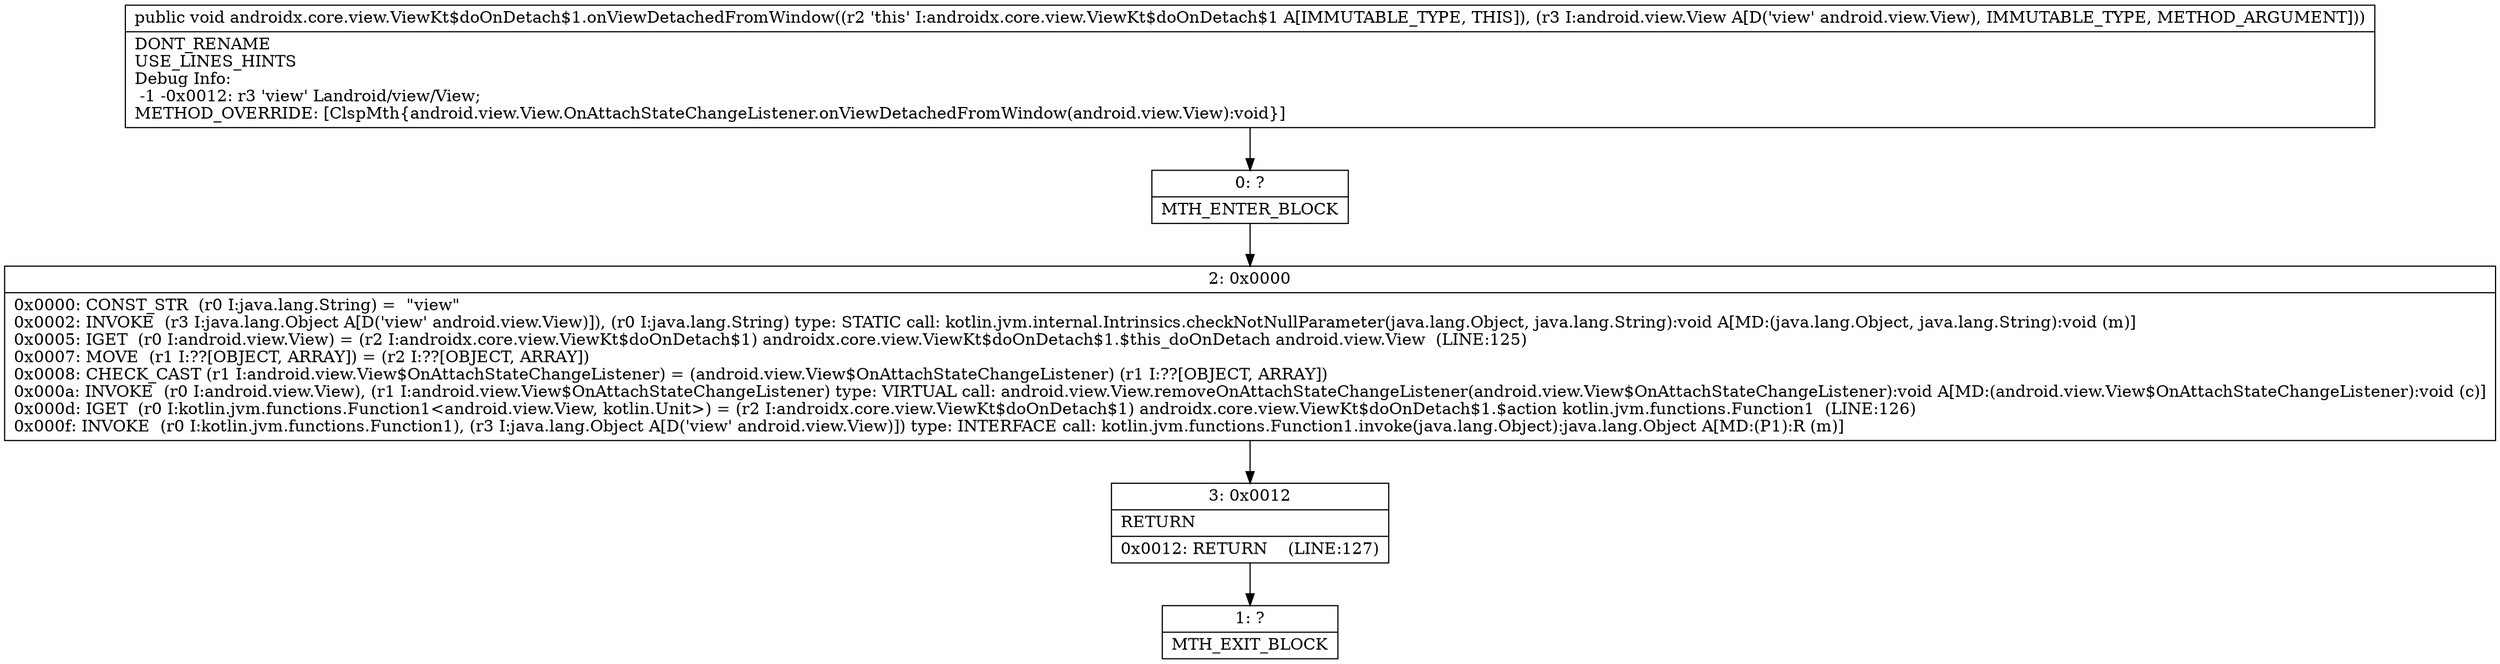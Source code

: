 digraph "CFG forandroidx.core.view.ViewKt$doOnDetach$1.onViewDetachedFromWindow(Landroid\/view\/View;)V" {
Node_0 [shape=record,label="{0\:\ ?|MTH_ENTER_BLOCK\l}"];
Node_2 [shape=record,label="{2\:\ 0x0000|0x0000: CONST_STR  (r0 I:java.lang.String) =  \"view\" \l0x0002: INVOKE  (r3 I:java.lang.Object A[D('view' android.view.View)]), (r0 I:java.lang.String) type: STATIC call: kotlin.jvm.internal.Intrinsics.checkNotNullParameter(java.lang.Object, java.lang.String):void A[MD:(java.lang.Object, java.lang.String):void (m)]\l0x0005: IGET  (r0 I:android.view.View) = (r2 I:androidx.core.view.ViewKt$doOnDetach$1) androidx.core.view.ViewKt$doOnDetach$1.$this_doOnDetach android.view.View  (LINE:125)\l0x0007: MOVE  (r1 I:??[OBJECT, ARRAY]) = (r2 I:??[OBJECT, ARRAY]) \l0x0008: CHECK_CAST (r1 I:android.view.View$OnAttachStateChangeListener) = (android.view.View$OnAttachStateChangeListener) (r1 I:??[OBJECT, ARRAY]) \l0x000a: INVOKE  (r0 I:android.view.View), (r1 I:android.view.View$OnAttachStateChangeListener) type: VIRTUAL call: android.view.View.removeOnAttachStateChangeListener(android.view.View$OnAttachStateChangeListener):void A[MD:(android.view.View$OnAttachStateChangeListener):void (c)]\l0x000d: IGET  (r0 I:kotlin.jvm.functions.Function1\<android.view.View, kotlin.Unit\>) = (r2 I:androidx.core.view.ViewKt$doOnDetach$1) androidx.core.view.ViewKt$doOnDetach$1.$action kotlin.jvm.functions.Function1  (LINE:126)\l0x000f: INVOKE  (r0 I:kotlin.jvm.functions.Function1), (r3 I:java.lang.Object A[D('view' android.view.View)]) type: INTERFACE call: kotlin.jvm.functions.Function1.invoke(java.lang.Object):java.lang.Object A[MD:(P1):R (m)]\l}"];
Node_3 [shape=record,label="{3\:\ 0x0012|RETURN\l|0x0012: RETURN    (LINE:127)\l}"];
Node_1 [shape=record,label="{1\:\ ?|MTH_EXIT_BLOCK\l}"];
MethodNode[shape=record,label="{public void androidx.core.view.ViewKt$doOnDetach$1.onViewDetachedFromWindow((r2 'this' I:androidx.core.view.ViewKt$doOnDetach$1 A[IMMUTABLE_TYPE, THIS]), (r3 I:android.view.View A[D('view' android.view.View), IMMUTABLE_TYPE, METHOD_ARGUMENT]))  | DONT_RENAME\lUSE_LINES_HINTS\lDebug Info:\l  \-1 \-0x0012: r3 'view' Landroid\/view\/View;\lMETHOD_OVERRIDE: [ClspMth\{android.view.View.OnAttachStateChangeListener.onViewDetachedFromWindow(android.view.View):void\}]\l}"];
MethodNode -> Node_0;Node_0 -> Node_2;
Node_2 -> Node_3;
Node_3 -> Node_1;
}

